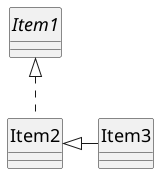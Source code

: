 @startuml
skinparam classAttributeIconSize 0
skinparam monochrome true
skinparam classFontSize 18
skinparam classFontName Menlo
skinparam classAttributeFontSize 18
skinparam classAttributeFontName Menlo
skinparam shadowing false

hide circle

interface Item1
class Item2
class Item3

Item1 <|.. Item2

Item2 <|-r- Item3
@enduml